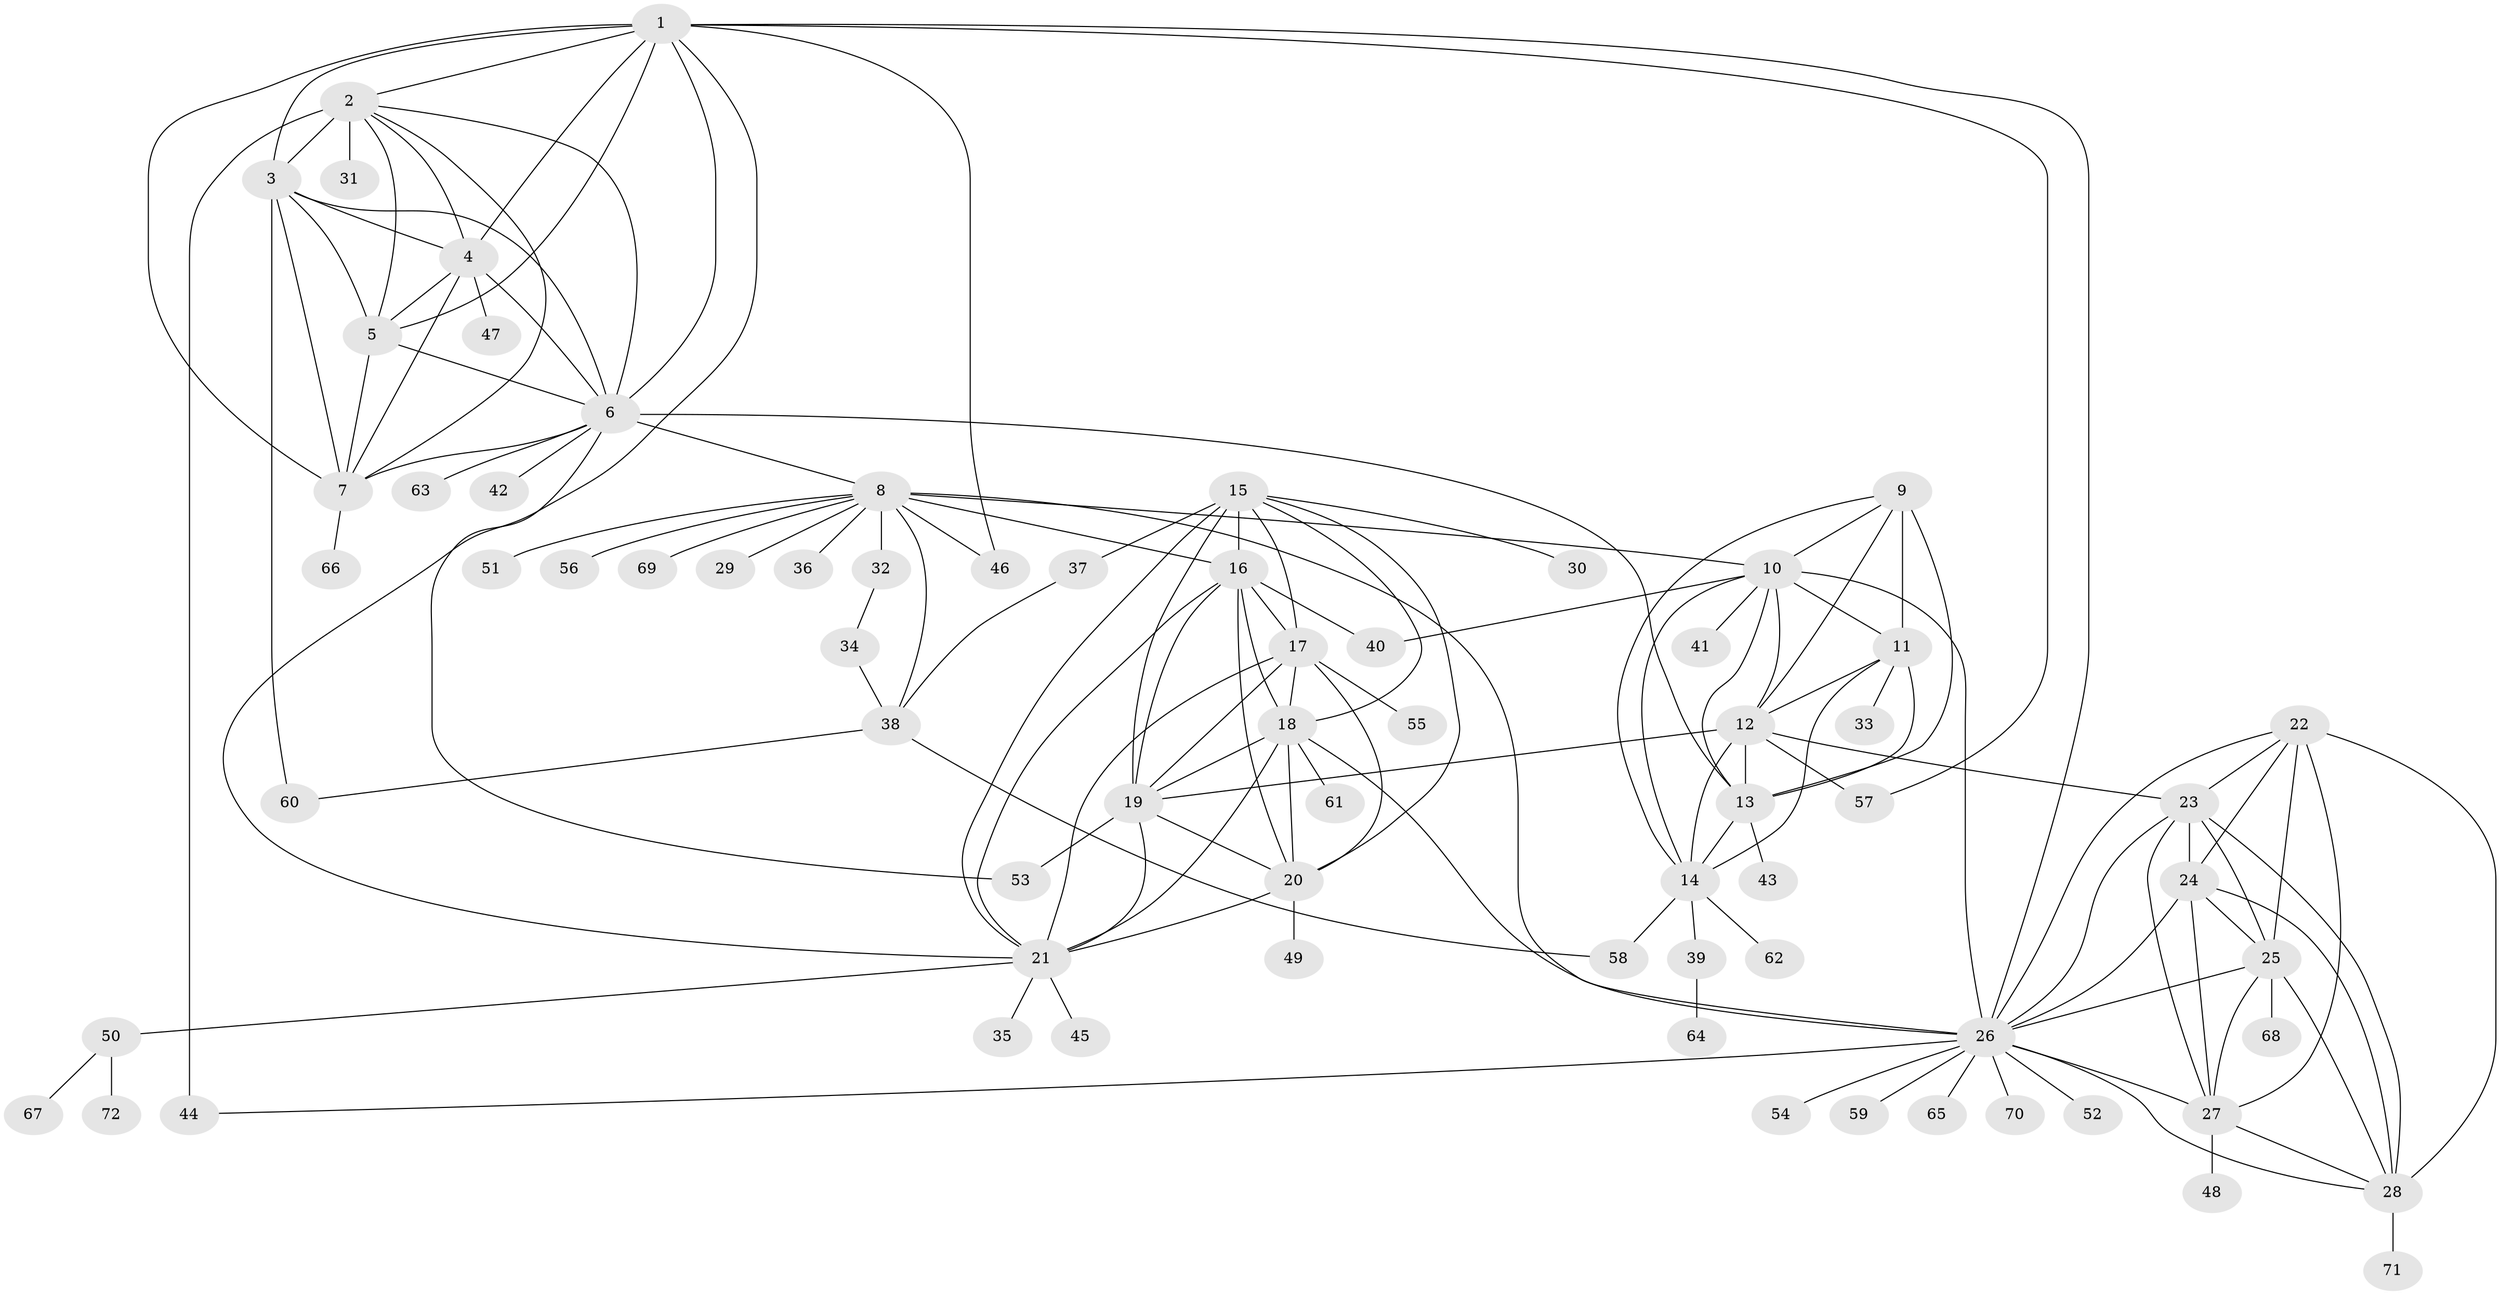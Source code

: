 // original degree distribution, {11: 0.04895104895104895, 12: 0.013986013986013986, 10: 0.04195804195804196, 9: 0.03496503496503497, 7: 0.013986013986013986, 8: 0.04895104895104895, 13: 0.006993006993006993, 6: 0.027972027972027972, 19: 0.006993006993006993, 1: 0.5874125874125874, 2: 0.13986013986013987, 3: 0.013986013986013986, 4: 0.013986013986013986}
// Generated by graph-tools (version 1.1) at 2025/37/03/09/25 02:37:32]
// undirected, 72 vertices, 142 edges
graph export_dot {
graph [start="1"]
  node [color=gray90,style=filled];
  1;
  2;
  3;
  4;
  5;
  6;
  7;
  8;
  9;
  10;
  11;
  12;
  13;
  14;
  15;
  16;
  17;
  18;
  19;
  20;
  21;
  22;
  23;
  24;
  25;
  26;
  27;
  28;
  29;
  30;
  31;
  32;
  33;
  34;
  35;
  36;
  37;
  38;
  39;
  40;
  41;
  42;
  43;
  44;
  45;
  46;
  47;
  48;
  49;
  50;
  51;
  52;
  53;
  54;
  55;
  56;
  57;
  58;
  59;
  60;
  61;
  62;
  63;
  64;
  65;
  66;
  67;
  68;
  69;
  70;
  71;
  72;
  1 -- 2 [weight=1.0];
  1 -- 3 [weight=1.0];
  1 -- 4 [weight=1.0];
  1 -- 5 [weight=1.0];
  1 -- 6 [weight=1.0];
  1 -- 7 [weight=1.0];
  1 -- 21 [weight=1.0];
  1 -- 26 [weight=1.0];
  1 -- 46 [weight=1.0];
  1 -- 57 [weight=1.0];
  2 -- 3 [weight=1.0];
  2 -- 4 [weight=1.0];
  2 -- 5 [weight=1.0];
  2 -- 6 [weight=1.0];
  2 -- 7 [weight=1.0];
  2 -- 31 [weight=1.0];
  2 -- 44 [weight=4.0];
  3 -- 4 [weight=1.0];
  3 -- 5 [weight=1.0];
  3 -- 6 [weight=1.0];
  3 -- 7 [weight=1.0];
  3 -- 60 [weight=3.0];
  4 -- 5 [weight=1.0];
  4 -- 6 [weight=1.0];
  4 -- 7 [weight=1.0];
  4 -- 47 [weight=2.0];
  5 -- 6 [weight=1.0];
  5 -- 7 [weight=1.0];
  6 -- 7 [weight=1.0];
  6 -- 8 [weight=1.0];
  6 -- 13 [weight=1.0];
  6 -- 42 [weight=1.0];
  6 -- 53 [weight=1.0];
  6 -- 63 [weight=1.0];
  7 -- 66 [weight=1.0];
  8 -- 10 [weight=1.0];
  8 -- 16 [weight=1.0];
  8 -- 26 [weight=2.0];
  8 -- 29 [weight=1.0];
  8 -- 32 [weight=5.0];
  8 -- 36 [weight=4.0];
  8 -- 38 [weight=1.0];
  8 -- 46 [weight=1.0];
  8 -- 51 [weight=1.0];
  8 -- 56 [weight=1.0];
  8 -- 69 [weight=1.0];
  9 -- 10 [weight=1.0];
  9 -- 11 [weight=3.0];
  9 -- 12 [weight=1.0];
  9 -- 13 [weight=1.0];
  9 -- 14 [weight=1.0];
  10 -- 11 [weight=2.0];
  10 -- 12 [weight=1.0];
  10 -- 13 [weight=1.0];
  10 -- 14 [weight=1.0];
  10 -- 26 [weight=1.0];
  10 -- 40 [weight=1.0];
  10 -- 41 [weight=1.0];
  11 -- 12 [weight=2.0];
  11 -- 13 [weight=2.0];
  11 -- 14 [weight=2.0];
  11 -- 33 [weight=4.0];
  12 -- 13 [weight=1.0];
  12 -- 14 [weight=1.0];
  12 -- 19 [weight=1.0];
  12 -- 23 [weight=1.0];
  12 -- 57 [weight=2.0];
  13 -- 14 [weight=1.0];
  13 -- 43 [weight=1.0];
  14 -- 39 [weight=1.0];
  14 -- 58 [weight=1.0];
  14 -- 62 [weight=1.0];
  15 -- 16 [weight=1.0];
  15 -- 17 [weight=1.0];
  15 -- 18 [weight=1.0];
  15 -- 19 [weight=1.0];
  15 -- 20 [weight=1.0];
  15 -- 21 [weight=1.0];
  15 -- 30 [weight=1.0];
  15 -- 37 [weight=2.0];
  16 -- 17 [weight=1.0];
  16 -- 18 [weight=1.0];
  16 -- 19 [weight=1.0];
  16 -- 20 [weight=1.0];
  16 -- 21 [weight=1.0];
  16 -- 40 [weight=2.0];
  17 -- 18 [weight=1.0];
  17 -- 19 [weight=1.0];
  17 -- 20 [weight=1.0];
  17 -- 21 [weight=1.0];
  17 -- 55 [weight=2.0];
  18 -- 19 [weight=1.0];
  18 -- 20 [weight=1.0];
  18 -- 21 [weight=1.0];
  18 -- 26 [weight=1.0];
  18 -- 61 [weight=1.0];
  19 -- 20 [weight=1.0];
  19 -- 21 [weight=1.0];
  19 -- 53 [weight=1.0];
  20 -- 21 [weight=1.0];
  20 -- 49 [weight=1.0];
  21 -- 35 [weight=1.0];
  21 -- 45 [weight=1.0];
  21 -- 50 [weight=1.0];
  22 -- 23 [weight=1.0];
  22 -- 24 [weight=1.0];
  22 -- 25 [weight=1.0];
  22 -- 26 [weight=1.0];
  22 -- 27 [weight=1.0];
  22 -- 28 [weight=1.0];
  23 -- 24 [weight=5.0];
  23 -- 25 [weight=1.0];
  23 -- 26 [weight=1.0];
  23 -- 27 [weight=1.0];
  23 -- 28 [weight=1.0];
  24 -- 25 [weight=1.0];
  24 -- 26 [weight=1.0];
  24 -- 27 [weight=1.0];
  24 -- 28 [weight=1.0];
  25 -- 26 [weight=1.0];
  25 -- 27 [weight=1.0];
  25 -- 28 [weight=1.0];
  25 -- 68 [weight=1.0];
  26 -- 27 [weight=1.0];
  26 -- 28 [weight=1.0];
  26 -- 44 [weight=2.0];
  26 -- 52 [weight=1.0];
  26 -- 54 [weight=1.0];
  26 -- 59 [weight=1.0];
  26 -- 65 [weight=1.0];
  26 -- 70 [weight=1.0];
  27 -- 28 [weight=1.0];
  27 -- 48 [weight=1.0];
  28 -- 71 [weight=1.0];
  32 -- 34 [weight=1.0];
  34 -- 38 [weight=1.0];
  37 -- 38 [weight=1.0];
  38 -- 58 [weight=1.0];
  38 -- 60 [weight=1.0];
  39 -- 64 [weight=1.0];
  50 -- 67 [weight=1.0];
  50 -- 72 [weight=1.0];
}
